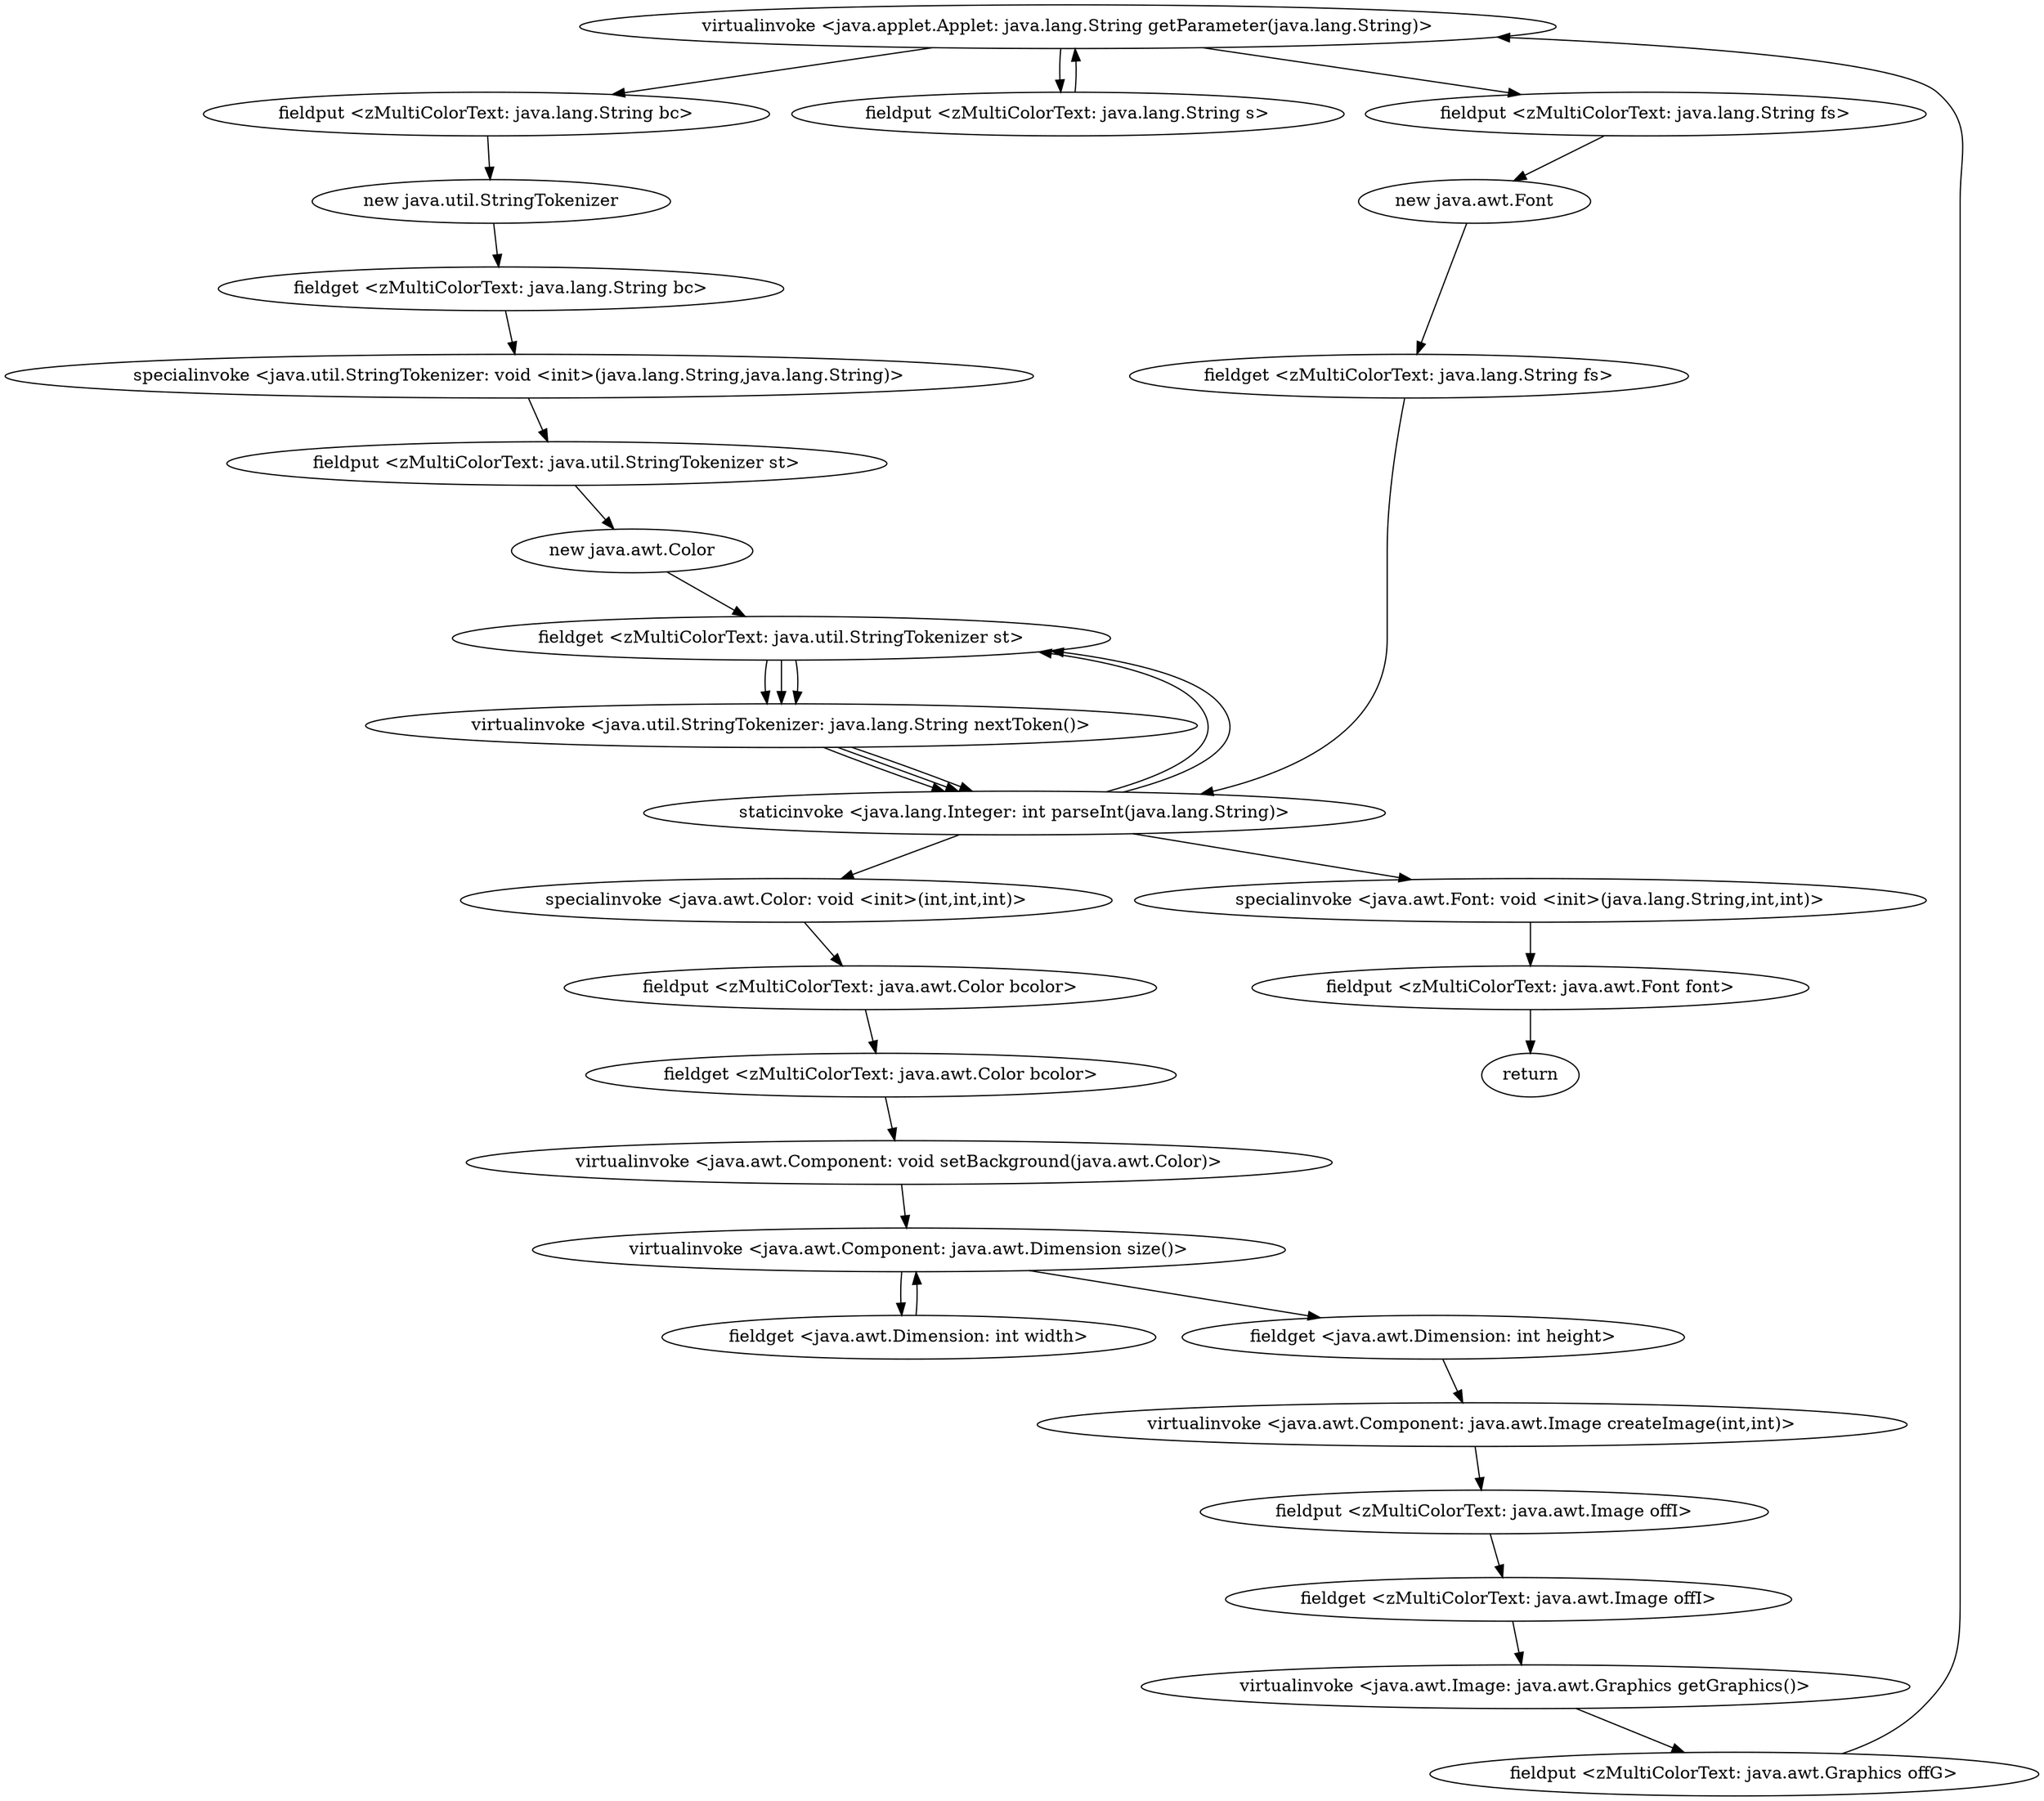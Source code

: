 digraph "" {
"virtualinvoke <java.applet.Applet: java.lang.String getParameter(java.lang.String)>";
 "virtualinvoke <java.applet.Applet: java.lang.String getParameter(java.lang.String)>"->"fieldput <zMultiColorText: java.lang.String bc>";
 "fieldput <zMultiColorText: java.lang.String bc>"->"new java.util.StringTokenizer";
 "new java.util.StringTokenizer"->"fieldget <zMultiColorText: java.lang.String bc>";
 "fieldget <zMultiColorText: java.lang.String bc>"->"specialinvoke <java.util.StringTokenizer: void <init>(java.lang.String,java.lang.String)>";
 "specialinvoke <java.util.StringTokenizer: void <init>(java.lang.String,java.lang.String)>"->"fieldput <zMultiColorText: java.util.StringTokenizer st>";
 "fieldput <zMultiColorText: java.util.StringTokenizer st>"->"new java.awt.Color";
 "new java.awt.Color"->"fieldget <zMultiColorText: java.util.StringTokenizer st>";
 "fieldget <zMultiColorText: java.util.StringTokenizer st>"->"virtualinvoke <java.util.StringTokenizer: java.lang.String nextToken()>";
 "virtualinvoke <java.util.StringTokenizer: java.lang.String nextToken()>"->"staticinvoke <java.lang.Integer: int parseInt(java.lang.String)>";
 "staticinvoke <java.lang.Integer: int parseInt(java.lang.String)>"->"fieldget <zMultiColorText: java.util.StringTokenizer st>";
 "fieldget <zMultiColorText: java.util.StringTokenizer st>"->"virtualinvoke <java.util.StringTokenizer: java.lang.String nextToken()>";
 "virtualinvoke <java.util.StringTokenizer: java.lang.String nextToken()>"->"staticinvoke <java.lang.Integer: int parseInt(java.lang.String)>";
 "staticinvoke <java.lang.Integer: int parseInt(java.lang.String)>"->"fieldget <zMultiColorText: java.util.StringTokenizer st>";
 "fieldget <zMultiColorText: java.util.StringTokenizer st>"->"virtualinvoke <java.util.StringTokenizer: java.lang.String nextToken()>";
 "virtualinvoke <java.util.StringTokenizer: java.lang.String nextToken()>"->"staticinvoke <java.lang.Integer: int parseInt(java.lang.String)>";
 "staticinvoke <java.lang.Integer: int parseInt(java.lang.String)>"->"specialinvoke <java.awt.Color: void <init>(int,int,int)>";
 "specialinvoke <java.awt.Color: void <init>(int,int,int)>"->"fieldput <zMultiColorText: java.awt.Color bcolor>";
 "fieldput <zMultiColorText: java.awt.Color bcolor>"->"fieldget <zMultiColorText: java.awt.Color bcolor>";
 "fieldget <zMultiColorText: java.awt.Color bcolor>"->"virtualinvoke <java.awt.Component: void setBackground(java.awt.Color)>";
 "virtualinvoke <java.awt.Component: void setBackground(java.awt.Color)>"->"virtualinvoke <java.awt.Component: java.awt.Dimension size()>";
 "virtualinvoke <java.awt.Component: java.awt.Dimension size()>"->"fieldget <java.awt.Dimension: int width>";
 "fieldget <java.awt.Dimension: int width>"->"virtualinvoke <java.awt.Component: java.awt.Dimension size()>";
 "virtualinvoke <java.awt.Component: java.awt.Dimension size()>"->"fieldget <java.awt.Dimension: int height>";
 "fieldget <java.awt.Dimension: int height>"->"virtualinvoke <java.awt.Component: java.awt.Image createImage(int,int)>";
 "virtualinvoke <java.awt.Component: java.awt.Image createImage(int,int)>"->"fieldput <zMultiColorText: java.awt.Image offI>";
 "fieldput <zMultiColorText: java.awt.Image offI>"->"fieldget <zMultiColorText: java.awt.Image offI>";
 "fieldget <zMultiColorText: java.awt.Image offI>"->"virtualinvoke <java.awt.Image: java.awt.Graphics getGraphics()>";
 "virtualinvoke <java.awt.Image: java.awt.Graphics getGraphics()>"->"fieldput <zMultiColorText: java.awt.Graphics offG>";
 "fieldput <zMultiColorText: java.awt.Graphics offG>"->"virtualinvoke <java.applet.Applet: java.lang.String getParameter(java.lang.String)>";
 "virtualinvoke <java.applet.Applet: java.lang.String getParameter(java.lang.String)>"->"fieldput <zMultiColorText: java.lang.String s>";
 "fieldput <zMultiColorText: java.lang.String s>"->"virtualinvoke <java.applet.Applet: java.lang.String getParameter(java.lang.String)>";
 "virtualinvoke <java.applet.Applet: java.lang.String getParameter(java.lang.String)>"->"fieldput <zMultiColorText: java.lang.String fs>";
 "fieldput <zMultiColorText: java.lang.String fs>"->"new java.awt.Font";
 "new java.awt.Font"->"fieldget <zMultiColorText: java.lang.String fs>";
 "fieldget <zMultiColorText: java.lang.String fs>"->"staticinvoke <java.lang.Integer: int parseInt(java.lang.String)>";
 "staticinvoke <java.lang.Integer: int parseInt(java.lang.String)>"->"specialinvoke <java.awt.Font: void <init>(java.lang.String,int,int)>";
 "specialinvoke <java.awt.Font: void <init>(java.lang.String,int,int)>"->"fieldput <zMultiColorText: java.awt.Font font>";
 "fieldput <zMultiColorText: java.awt.Font font>"->"return";
}

